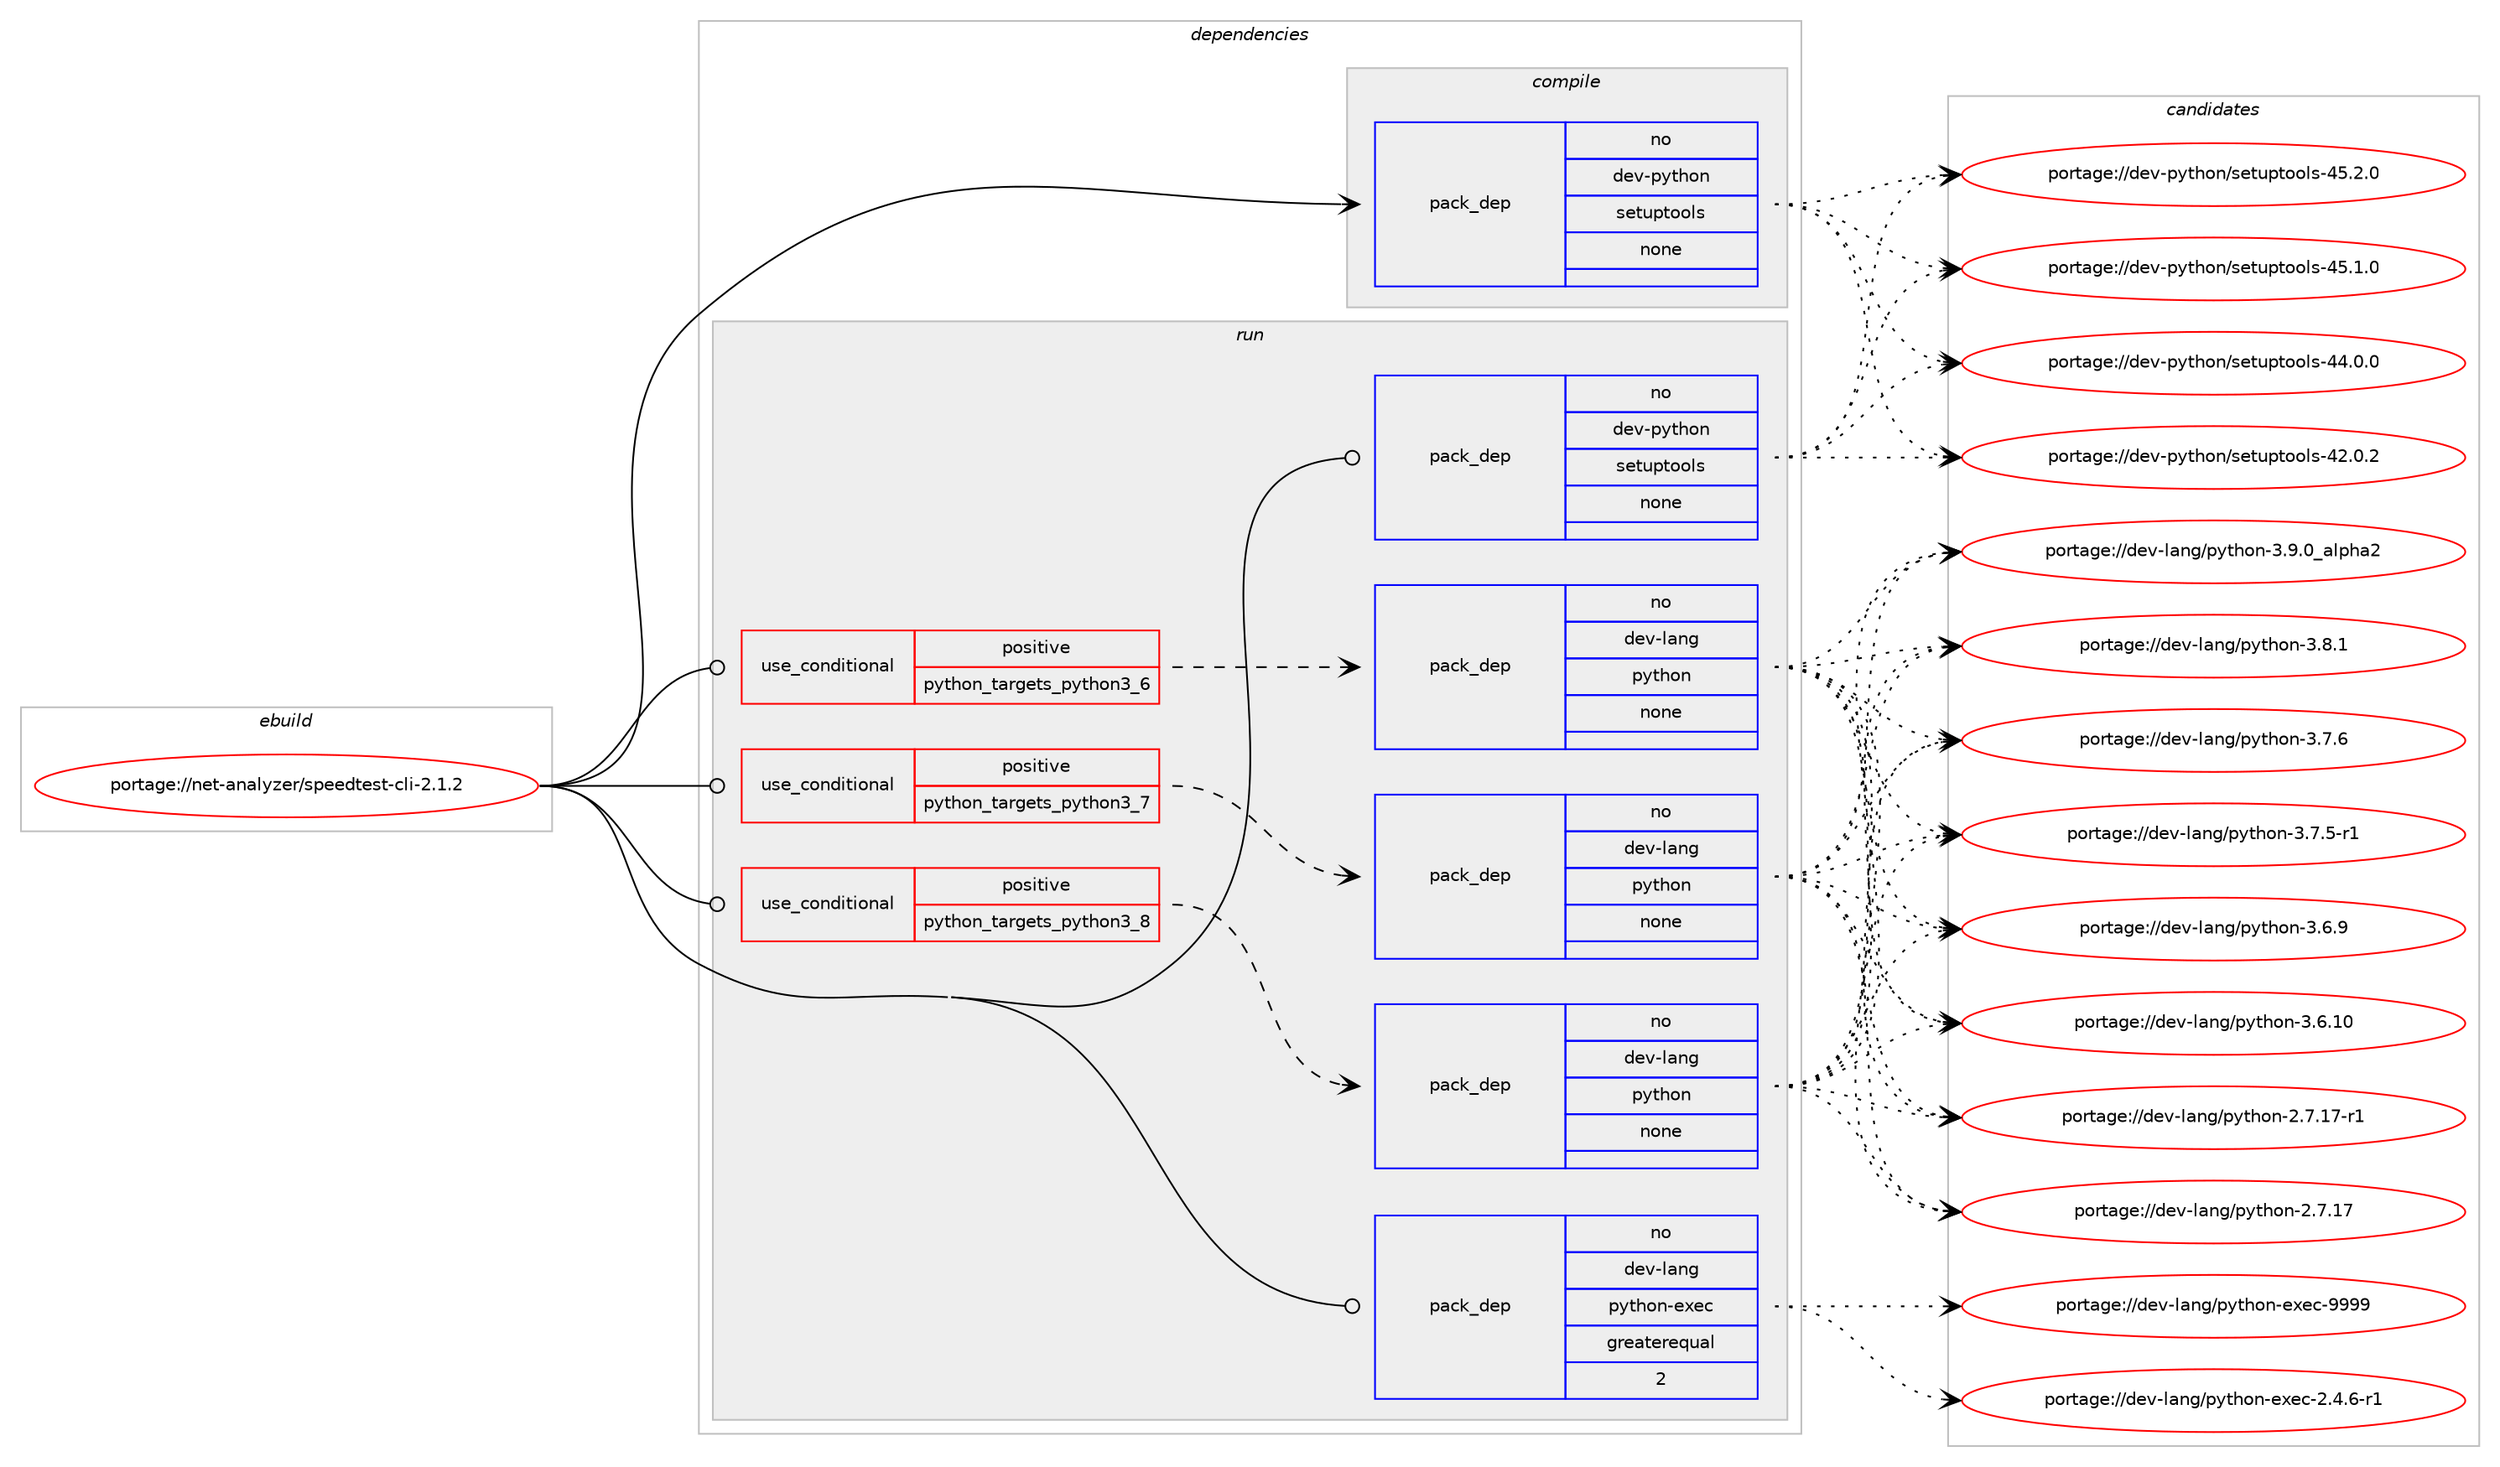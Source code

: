 digraph prolog {

# *************
# Graph options
# *************

newrank=true;
concentrate=true;
compound=true;
graph [rankdir=LR,fontname=Helvetica,fontsize=10,ranksep=1.5];#, ranksep=2.5, nodesep=0.2];
edge  [arrowhead=vee];
node  [fontname=Helvetica,fontsize=10];

# **********
# The ebuild
# **********

subgraph cluster_leftcol {
color=gray;
rank=same;
label=<<i>ebuild</i>>;
id [label="portage://net-analyzer/speedtest-cli-2.1.2", color=red, width=4, href="../net-analyzer/speedtest-cli-2.1.2.svg"];
}

# ****************
# The dependencies
# ****************

subgraph cluster_midcol {
color=gray;
label=<<i>dependencies</i>>;
subgraph cluster_compile {
fillcolor="#eeeeee";
style=filled;
label=<<i>compile</i>>;
subgraph pack117856 {
dependency155188 [label=<<TABLE BORDER="0" CELLBORDER="1" CELLSPACING="0" CELLPADDING="4" WIDTH="220"><TR><TD ROWSPAN="6" CELLPADDING="30">pack_dep</TD></TR><TR><TD WIDTH="110">no</TD></TR><TR><TD>dev-python</TD></TR><TR><TD>setuptools</TD></TR><TR><TD>none</TD></TR><TR><TD></TD></TR></TABLE>>, shape=none, color=blue];
}
id:e -> dependency155188:w [weight=20,style="solid",arrowhead="vee"];
}
subgraph cluster_compileandrun {
fillcolor="#eeeeee";
style=filled;
label=<<i>compile and run</i>>;
}
subgraph cluster_run {
fillcolor="#eeeeee";
style=filled;
label=<<i>run</i>>;
subgraph cond34821 {
dependency155189 [label=<<TABLE BORDER="0" CELLBORDER="1" CELLSPACING="0" CELLPADDING="4"><TR><TD ROWSPAN="3" CELLPADDING="10">use_conditional</TD></TR><TR><TD>positive</TD></TR><TR><TD>python_targets_python3_6</TD></TR></TABLE>>, shape=none, color=red];
subgraph pack117857 {
dependency155190 [label=<<TABLE BORDER="0" CELLBORDER="1" CELLSPACING="0" CELLPADDING="4" WIDTH="220"><TR><TD ROWSPAN="6" CELLPADDING="30">pack_dep</TD></TR><TR><TD WIDTH="110">no</TD></TR><TR><TD>dev-lang</TD></TR><TR><TD>python</TD></TR><TR><TD>none</TD></TR><TR><TD></TD></TR></TABLE>>, shape=none, color=blue];
}
dependency155189:e -> dependency155190:w [weight=20,style="dashed",arrowhead="vee"];
}
id:e -> dependency155189:w [weight=20,style="solid",arrowhead="odot"];
subgraph cond34822 {
dependency155191 [label=<<TABLE BORDER="0" CELLBORDER="1" CELLSPACING="0" CELLPADDING="4"><TR><TD ROWSPAN="3" CELLPADDING="10">use_conditional</TD></TR><TR><TD>positive</TD></TR><TR><TD>python_targets_python3_7</TD></TR></TABLE>>, shape=none, color=red];
subgraph pack117858 {
dependency155192 [label=<<TABLE BORDER="0" CELLBORDER="1" CELLSPACING="0" CELLPADDING="4" WIDTH="220"><TR><TD ROWSPAN="6" CELLPADDING="30">pack_dep</TD></TR><TR><TD WIDTH="110">no</TD></TR><TR><TD>dev-lang</TD></TR><TR><TD>python</TD></TR><TR><TD>none</TD></TR><TR><TD></TD></TR></TABLE>>, shape=none, color=blue];
}
dependency155191:e -> dependency155192:w [weight=20,style="dashed",arrowhead="vee"];
}
id:e -> dependency155191:w [weight=20,style="solid",arrowhead="odot"];
subgraph cond34823 {
dependency155193 [label=<<TABLE BORDER="0" CELLBORDER="1" CELLSPACING="0" CELLPADDING="4"><TR><TD ROWSPAN="3" CELLPADDING="10">use_conditional</TD></TR><TR><TD>positive</TD></TR><TR><TD>python_targets_python3_8</TD></TR></TABLE>>, shape=none, color=red];
subgraph pack117859 {
dependency155194 [label=<<TABLE BORDER="0" CELLBORDER="1" CELLSPACING="0" CELLPADDING="4" WIDTH="220"><TR><TD ROWSPAN="6" CELLPADDING="30">pack_dep</TD></TR><TR><TD WIDTH="110">no</TD></TR><TR><TD>dev-lang</TD></TR><TR><TD>python</TD></TR><TR><TD>none</TD></TR><TR><TD></TD></TR></TABLE>>, shape=none, color=blue];
}
dependency155193:e -> dependency155194:w [weight=20,style="dashed",arrowhead="vee"];
}
id:e -> dependency155193:w [weight=20,style="solid",arrowhead="odot"];
subgraph pack117860 {
dependency155195 [label=<<TABLE BORDER="0" CELLBORDER="1" CELLSPACING="0" CELLPADDING="4" WIDTH="220"><TR><TD ROWSPAN="6" CELLPADDING="30">pack_dep</TD></TR><TR><TD WIDTH="110">no</TD></TR><TR><TD>dev-lang</TD></TR><TR><TD>python-exec</TD></TR><TR><TD>greaterequal</TD></TR><TR><TD>2</TD></TR></TABLE>>, shape=none, color=blue];
}
id:e -> dependency155195:w [weight=20,style="solid",arrowhead="odot"];
subgraph pack117861 {
dependency155196 [label=<<TABLE BORDER="0" CELLBORDER="1" CELLSPACING="0" CELLPADDING="4" WIDTH="220"><TR><TD ROWSPAN="6" CELLPADDING="30">pack_dep</TD></TR><TR><TD WIDTH="110">no</TD></TR><TR><TD>dev-python</TD></TR><TR><TD>setuptools</TD></TR><TR><TD>none</TD></TR><TR><TD></TD></TR></TABLE>>, shape=none, color=blue];
}
id:e -> dependency155196:w [weight=20,style="solid",arrowhead="odot"];
}
}

# **************
# The candidates
# **************

subgraph cluster_choices {
rank=same;
color=gray;
label=<<i>candidates</i>>;

subgraph choice117856 {
color=black;
nodesep=1;
choice100101118451121211161041111104711510111611711211611111110811545525346504648 [label="portage://dev-python/setuptools-45.2.0", color=red, width=4,href="../dev-python/setuptools-45.2.0.svg"];
choice100101118451121211161041111104711510111611711211611111110811545525346494648 [label="portage://dev-python/setuptools-45.1.0", color=red, width=4,href="../dev-python/setuptools-45.1.0.svg"];
choice100101118451121211161041111104711510111611711211611111110811545525246484648 [label="portage://dev-python/setuptools-44.0.0", color=red, width=4,href="../dev-python/setuptools-44.0.0.svg"];
choice100101118451121211161041111104711510111611711211611111110811545525046484650 [label="portage://dev-python/setuptools-42.0.2", color=red, width=4,href="../dev-python/setuptools-42.0.2.svg"];
dependency155188:e -> choice100101118451121211161041111104711510111611711211611111110811545525346504648:w [style=dotted,weight="100"];
dependency155188:e -> choice100101118451121211161041111104711510111611711211611111110811545525346494648:w [style=dotted,weight="100"];
dependency155188:e -> choice100101118451121211161041111104711510111611711211611111110811545525246484648:w [style=dotted,weight="100"];
dependency155188:e -> choice100101118451121211161041111104711510111611711211611111110811545525046484650:w [style=dotted,weight="100"];
}
subgraph choice117857 {
color=black;
nodesep=1;
choice10010111845108971101034711212111610411111045514657464895971081121049750 [label="portage://dev-lang/python-3.9.0_alpha2", color=red, width=4,href="../dev-lang/python-3.9.0_alpha2.svg"];
choice100101118451089711010347112121116104111110455146564649 [label="portage://dev-lang/python-3.8.1", color=red, width=4,href="../dev-lang/python-3.8.1.svg"];
choice100101118451089711010347112121116104111110455146554654 [label="portage://dev-lang/python-3.7.6", color=red, width=4,href="../dev-lang/python-3.7.6.svg"];
choice1001011184510897110103471121211161041111104551465546534511449 [label="portage://dev-lang/python-3.7.5-r1", color=red, width=4,href="../dev-lang/python-3.7.5-r1.svg"];
choice100101118451089711010347112121116104111110455146544657 [label="portage://dev-lang/python-3.6.9", color=red, width=4,href="../dev-lang/python-3.6.9.svg"];
choice10010111845108971101034711212111610411111045514654464948 [label="portage://dev-lang/python-3.6.10", color=red, width=4,href="../dev-lang/python-3.6.10.svg"];
choice100101118451089711010347112121116104111110455046554649554511449 [label="portage://dev-lang/python-2.7.17-r1", color=red, width=4,href="../dev-lang/python-2.7.17-r1.svg"];
choice10010111845108971101034711212111610411111045504655464955 [label="portage://dev-lang/python-2.7.17", color=red, width=4,href="../dev-lang/python-2.7.17.svg"];
dependency155190:e -> choice10010111845108971101034711212111610411111045514657464895971081121049750:w [style=dotted,weight="100"];
dependency155190:e -> choice100101118451089711010347112121116104111110455146564649:w [style=dotted,weight="100"];
dependency155190:e -> choice100101118451089711010347112121116104111110455146554654:w [style=dotted,weight="100"];
dependency155190:e -> choice1001011184510897110103471121211161041111104551465546534511449:w [style=dotted,weight="100"];
dependency155190:e -> choice100101118451089711010347112121116104111110455146544657:w [style=dotted,weight="100"];
dependency155190:e -> choice10010111845108971101034711212111610411111045514654464948:w [style=dotted,weight="100"];
dependency155190:e -> choice100101118451089711010347112121116104111110455046554649554511449:w [style=dotted,weight="100"];
dependency155190:e -> choice10010111845108971101034711212111610411111045504655464955:w [style=dotted,weight="100"];
}
subgraph choice117858 {
color=black;
nodesep=1;
choice10010111845108971101034711212111610411111045514657464895971081121049750 [label="portage://dev-lang/python-3.9.0_alpha2", color=red, width=4,href="../dev-lang/python-3.9.0_alpha2.svg"];
choice100101118451089711010347112121116104111110455146564649 [label="portage://dev-lang/python-3.8.1", color=red, width=4,href="../dev-lang/python-3.8.1.svg"];
choice100101118451089711010347112121116104111110455146554654 [label="portage://dev-lang/python-3.7.6", color=red, width=4,href="../dev-lang/python-3.7.6.svg"];
choice1001011184510897110103471121211161041111104551465546534511449 [label="portage://dev-lang/python-3.7.5-r1", color=red, width=4,href="../dev-lang/python-3.7.5-r1.svg"];
choice100101118451089711010347112121116104111110455146544657 [label="portage://dev-lang/python-3.6.9", color=red, width=4,href="../dev-lang/python-3.6.9.svg"];
choice10010111845108971101034711212111610411111045514654464948 [label="portage://dev-lang/python-3.6.10", color=red, width=4,href="../dev-lang/python-3.6.10.svg"];
choice100101118451089711010347112121116104111110455046554649554511449 [label="portage://dev-lang/python-2.7.17-r1", color=red, width=4,href="../dev-lang/python-2.7.17-r1.svg"];
choice10010111845108971101034711212111610411111045504655464955 [label="portage://dev-lang/python-2.7.17", color=red, width=4,href="../dev-lang/python-2.7.17.svg"];
dependency155192:e -> choice10010111845108971101034711212111610411111045514657464895971081121049750:w [style=dotted,weight="100"];
dependency155192:e -> choice100101118451089711010347112121116104111110455146564649:w [style=dotted,weight="100"];
dependency155192:e -> choice100101118451089711010347112121116104111110455146554654:w [style=dotted,weight="100"];
dependency155192:e -> choice1001011184510897110103471121211161041111104551465546534511449:w [style=dotted,weight="100"];
dependency155192:e -> choice100101118451089711010347112121116104111110455146544657:w [style=dotted,weight="100"];
dependency155192:e -> choice10010111845108971101034711212111610411111045514654464948:w [style=dotted,weight="100"];
dependency155192:e -> choice100101118451089711010347112121116104111110455046554649554511449:w [style=dotted,weight="100"];
dependency155192:e -> choice10010111845108971101034711212111610411111045504655464955:w [style=dotted,weight="100"];
}
subgraph choice117859 {
color=black;
nodesep=1;
choice10010111845108971101034711212111610411111045514657464895971081121049750 [label="portage://dev-lang/python-3.9.0_alpha2", color=red, width=4,href="../dev-lang/python-3.9.0_alpha2.svg"];
choice100101118451089711010347112121116104111110455146564649 [label="portage://dev-lang/python-3.8.1", color=red, width=4,href="../dev-lang/python-3.8.1.svg"];
choice100101118451089711010347112121116104111110455146554654 [label="portage://dev-lang/python-3.7.6", color=red, width=4,href="../dev-lang/python-3.7.6.svg"];
choice1001011184510897110103471121211161041111104551465546534511449 [label="portage://dev-lang/python-3.7.5-r1", color=red, width=4,href="../dev-lang/python-3.7.5-r1.svg"];
choice100101118451089711010347112121116104111110455146544657 [label="portage://dev-lang/python-3.6.9", color=red, width=4,href="../dev-lang/python-3.6.9.svg"];
choice10010111845108971101034711212111610411111045514654464948 [label="portage://dev-lang/python-3.6.10", color=red, width=4,href="../dev-lang/python-3.6.10.svg"];
choice100101118451089711010347112121116104111110455046554649554511449 [label="portage://dev-lang/python-2.7.17-r1", color=red, width=4,href="../dev-lang/python-2.7.17-r1.svg"];
choice10010111845108971101034711212111610411111045504655464955 [label="portage://dev-lang/python-2.7.17", color=red, width=4,href="../dev-lang/python-2.7.17.svg"];
dependency155194:e -> choice10010111845108971101034711212111610411111045514657464895971081121049750:w [style=dotted,weight="100"];
dependency155194:e -> choice100101118451089711010347112121116104111110455146564649:w [style=dotted,weight="100"];
dependency155194:e -> choice100101118451089711010347112121116104111110455146554654:w [style=dotted,weight="100"];
dependency155194:e -> choice1001011184510897110103471121211161041111104551465546534511449:w [style=dotted,weight="100"];
dependency155194:e -> choice100101118451089711010347112121116104111110455146544657:w [style=dotted,weight="100"];
dependency155194:e -> choice10010111845108971101034711212111610411111045514654464948:w [style=dotted,weight="100"];
dependency155194:e -> choice100101118451089711010347112121116104111110455046554649554511449:w [style=dotted,weight="100"];
dependency155194:e -> choice10010111845108971101034711212111610411111045504655464955:w [style=dotted,weight="100"];
}
subgraph choice117860 {
color=black;
nodesep=1;
choice10010111845108971101034711212111610411111045101120101994557575757 [label="portage://dev-lang/python-exec-9999", color=red, width=4,href="../dev-lang/python-exec-9999.svg"];
choice10010111845108971101034711212111610411111045101120101994550465246544511449 [label="portage://dev-lang/python-exec-2.4.6-r1", color=red, width=4,href="../dev-lang/python-exec-2.4.6-r1.svg"];
dependency155195:e -> choice10010111845108971101034711212111610411111045101120101994557575757:w [style=dotted,weight="100"];
dependency155195:e -> choice10010111845108971101034711212111610411111045101120101994550465246544511449:w [style=dotted,weight="100"];
}
subgraph choice117861 {
color=black;
nodesep=1;
choice100101118451121211161041111104711510111611711211611111110811545525346504648 [label="portage://dev-python/setuptools-45.2.0", color=red, width=4,href="../dev-python/setuptools-45.2.0.svg"];
choice100101118451121211161041111104711510111611711211611111110811545525346494648 [label="portage://dev-python/setuptools-45.1.0", color=red, width=4,href="../dev-python/setuptools-45.1.0.svg"];
choice100101118451121211161041111104711510111611711211611111110811545525246484648 [label="portage://dev-python/setuptools-44.0.0", color=red, width=4,href="../dev-python/setuptools-44.0.0.svg"];
choice100101118451121211161041111104711510111611711211611111110811545525046484650 [label="portage://dev-python/setuptools-42.0.2", color=red, width=4,href="../dev-python/setuptools-42.0.2.svg"];
dependency155196:e -> choice100101118451121211161041111104711510111611711211611111110811545525346504648:w [style=dotted,weight="100"];
dependency155196:e -> choice100101118451121211161041111104711510111611711211611111110811545525346494648:w [style=dotted,weight="100"];
dependency155196:e -> choice100101118451121211161041111104711510111611711211611111110811545525246484648:w [style=dotted,weight="100"];
dependency155196:e -> choice100101118451121211161041111104711510111611711211611111110811545525046484650:w [style=dotted,weight="100"];
}
}

}
